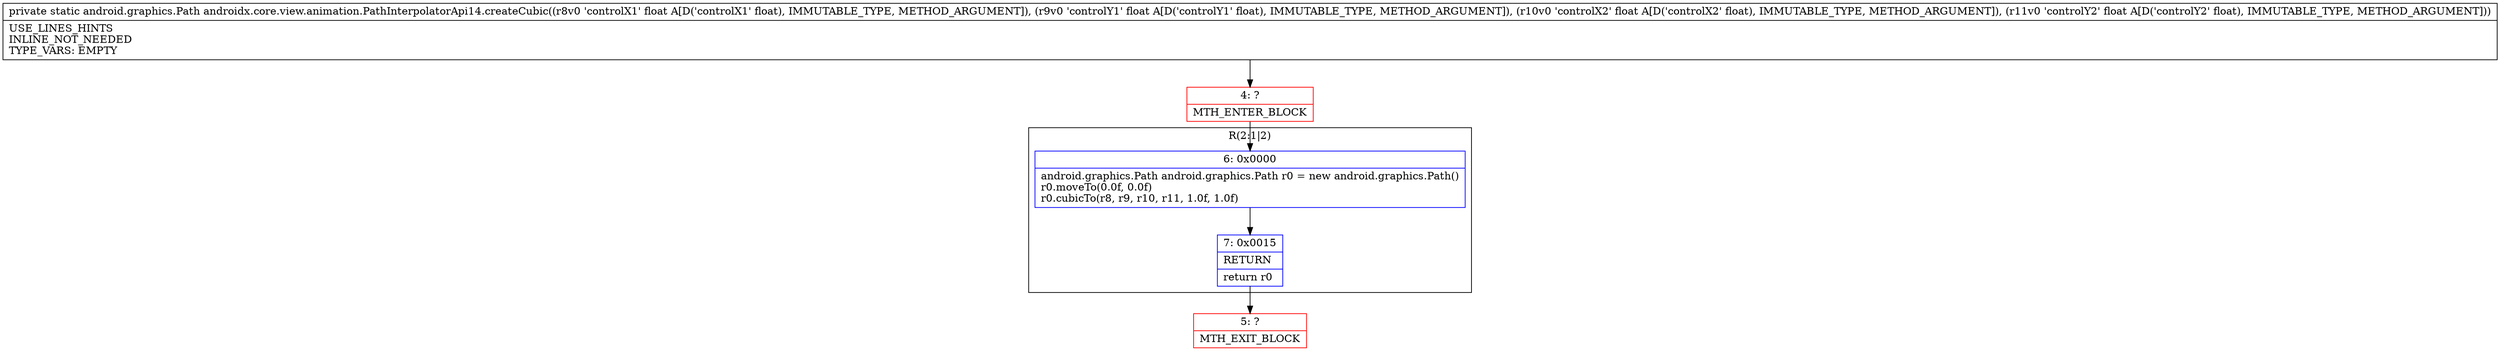 digraph "CFG forandroidx.core.view.animation.PathInterpolatorApi14.createCubic(FFFF)Landroid\/graphics\/Path;" {
subgraph cluster_Region_2142679 {
label = "R(2:1|2)";
node [shape=record,color=blue];
Node_6 [shape=record,label="{6\:\ 0x0000|android.graphics.Path android.graphics.Path r0 = new android.graphics.Path()\lr0.moveTo(0.0f, 0.0f)\lr0.cubicTo(r8, r9, r10, r11, 1.0f, 1.0f)\l}"];
Node_7 [shape=record,label="{7\:\ 0x0015|RETURN\l|return r0\l}"];
}
Node_4 [shape=record,color=red,label="{4\:\ ?|MTH_ENTER_BLOCK\l}"];
Node_5 [shape=record,color=red,label="{5\:\ ?|MTH_EXIT_BLOCK\l}"];
MethodNode[shape=record,label="{private static android.graphics.Path androidx.core.view.animation.PathInterpolatorApi14.createCubic((r8v0 'controlX1' float A[D('controlX1' float), IMMUTABLE_TYPE, METHOD_ARGUMENT]), (r9v0 'controlY1' float A[D('controlY1' float), IMMUTABLE_TYPE, METHOD_ARGUMENT]), (r10v0 'controlX2' float A[D('controlX2' float), IMMUTABLE_TYPE, METHOD_ARGUMENT]), (r11v0 'controlY2' float A[D('controlY2' float), IMMUTABLE_TYPE, METHOD_ARGUMENT]))  | USE_LINES_HINTS\lINLINE_NOT_NEEDED\lTYPE_VARS: EMPTY\l}"];
MethodNode -> Node_4;Node_6 -> Node_7;
Node_7 -> Node_5;
Node_4 -> Node_6;
}

